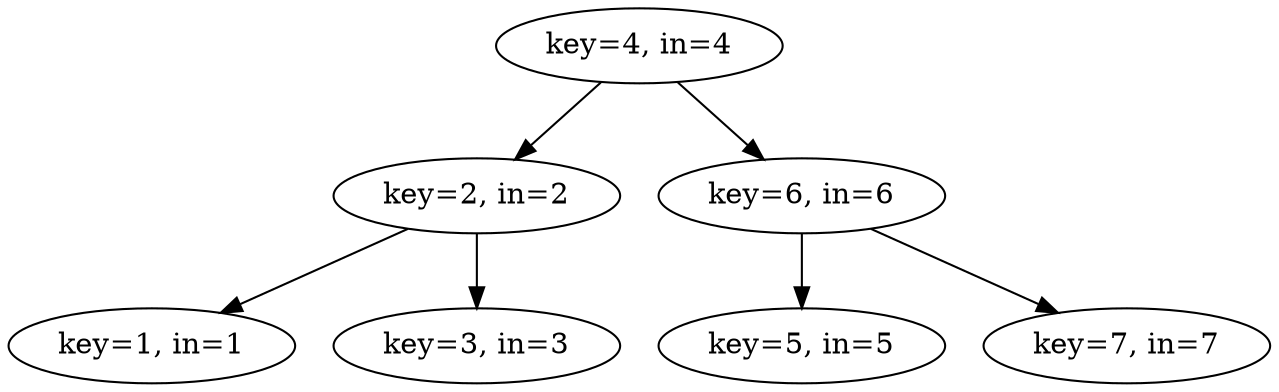 digraph G3 {

  // nodes
  a [label="key=4, in=4"];
  b [label="key=2, in=2"];
  c [label="key=6, in=6"];
  d [label="key=1, in=1"];
  e [label="key=3, in=3"]; 
  f [label="key=5, in=5"];
  g [label="key=7, in=7"];

  // edges    
  a -> b; 
  a -> c;
  b -> d;
  b -> e; 
  c -> f;
  c -> g;
}